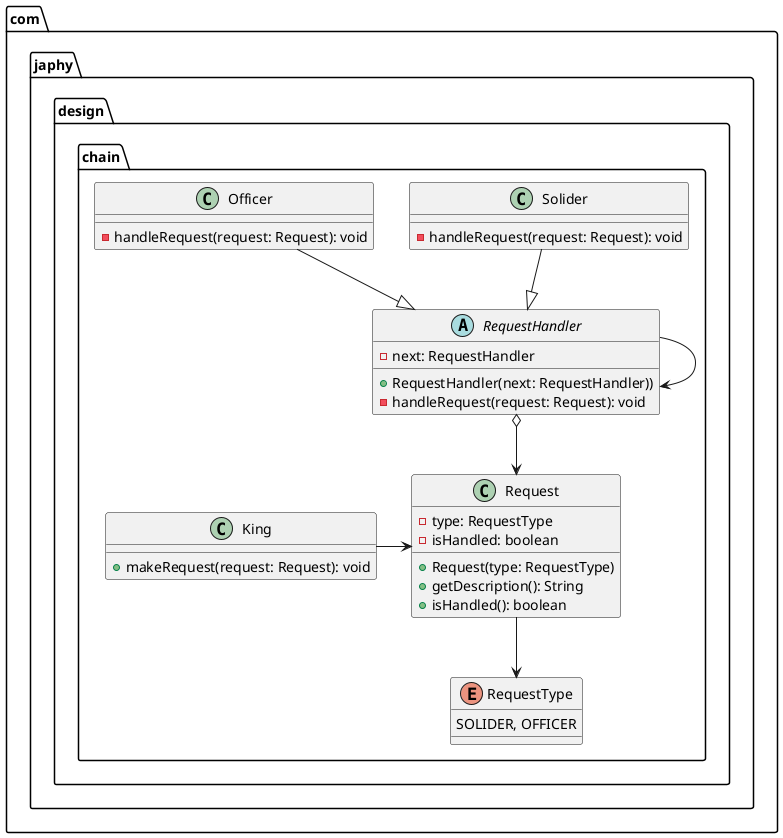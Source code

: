 @startuml
'https://plantuml.com/class-diagram

package  com.japhy.design.chain {

class Request {
    - type: RequestType
    - isHandled: boolean
    + Request(type: RequestType)
    + getDescription(): String
    + isHandled(): boolean
}
enum RequestType {
    SOLIDER, OFFICER
}

abstract class RequestHandler {
    - next: RequestHandler
    + RequestHandler(next: RequestHandler))
    - handleRequest(request: Request): void
}

class Solider {
    - handleRequest(request: Request): void
}

class Officer {
    - handleRequest(request: Request): void
}

class King {
    + makeRequest(request: Request): void
}

Solider --|> RequestHandler
Officer --|> RequestHandler
King -> Request
RequestHandler -> RequestHandler
Request --> RequestType
RequestHandler o--> Request



}

@enduml
